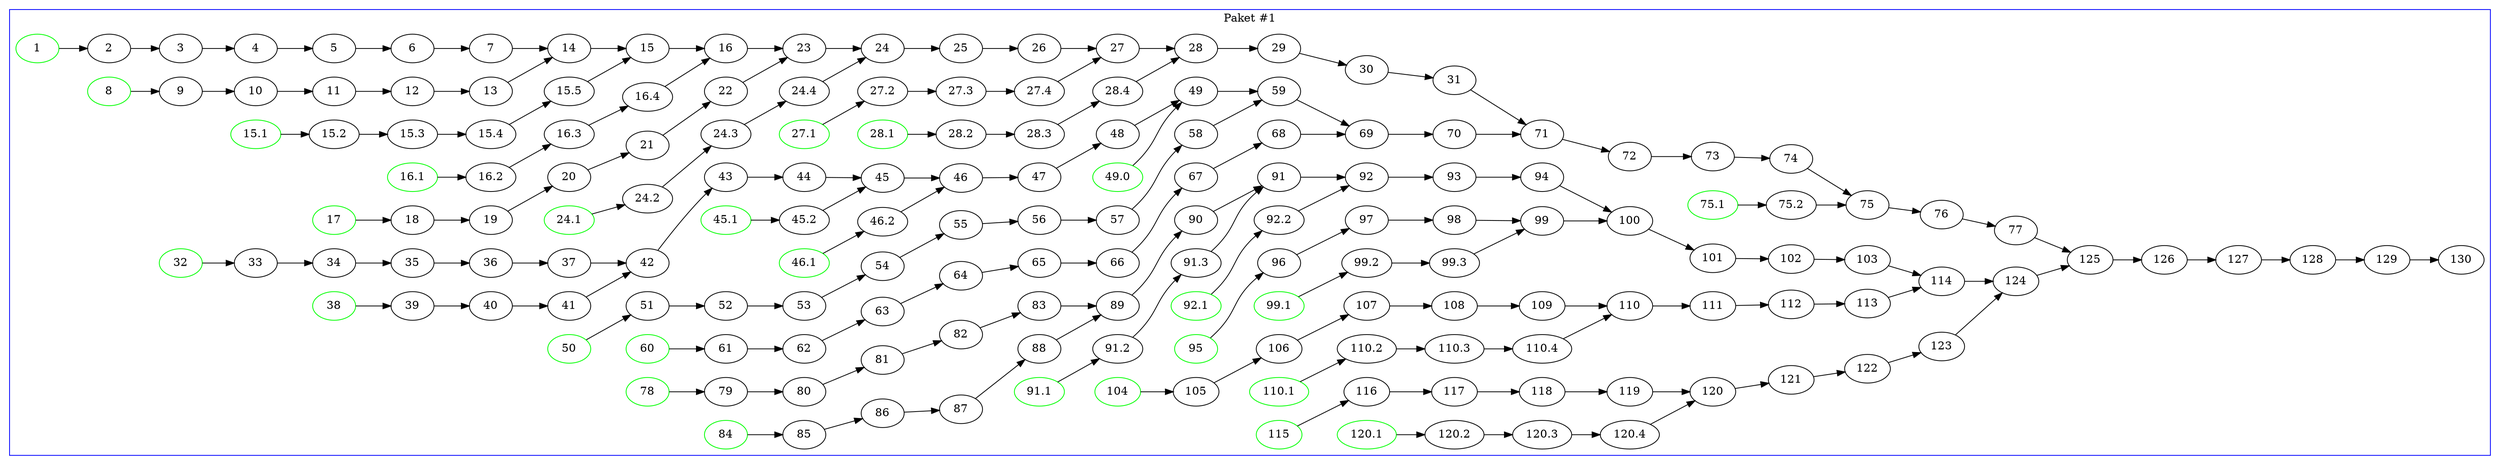 digraph paket1 {
    rankdir=LR
    
1 [color=green];
8 [color=green];
15.1 [color=green];
16.1 [color=green];
17 [color=green];
24.1 [color=green];
27.1 [color=green];
28.1 [color=green];
32 [color=green];
38 [color=green];
45.1 [color=green];
46.1 [color=green];
49.0 [color=green];
50 [color=green];
60 [color=green];
75.1 [color=green];
78 [color=green];
84 [color=green];
91.1 [color=green];
92.1 [color=green];
95 [color=green];
99.1 [color=green];
104 [color=green];
110.1 [color=green];
115 [color=green];
120.1 [color=green];

    subgraph cluster_1 {
        label = "Paket #1"
        color = blue

        1 -> 2 -> 3 -> 4 -> 5 -> 6 -> 7 -> 14;
        8 -> 9 -> 10 -> 11 -> 12 -> 13 -> 14 -> 15;
        15.1 -> 15.2 -> 15.3 -> 15.4 -> 15.5 -> 15 -> 16;
        16.1 -> 16.2 -> 16.3 -> 16.4 -> 16 -> 23;
        17 -> 18 -> 19 -> 20 -> 21 -> 22 -> 23 -> 24;
        24.1 -> 24.2 -> 24.3 -> 24.4 -> 24 -> 25 -> 26 -> 27;
        27.1 -> 27.2 -> 27.3 -> 27.4 -> 27 -> 28;
        28.1 -> 28.2 -> 28.3 -> 28.4 -> 28 -> 29 -> 30 -> 31 -> 71;

        32 -> 33 -> 34 -> 35 -> 36 -> 37 -> 42;
        38 -> 39 -> 40 -> 41 -> 42 -> 43 -> 44 -> 45 -> 46 -> 47 -> 48 -> 49;
        45.1 -> 45.2 -> 45;
        46.1 -> 46.2 -> 46;
        49.0 -> 49 -> 59;
        50 -> 51 -> 52 -> 53 -> 54 -> 55 -> 56 -> 57 -> 58 -> 59 -> 69;
        60 -> 61 -> 62 -> 63 -> 64 -> 65 -> 66 -> 67 -> 68 -> 69 -> 70 -> 71 -> 72 -> 73 -> 74 -> 75;
        75.1 -> 75.2 -> 75 -> 76 -> 77 -> 125;

        78 -> 79 -> 80 -> 81 -> 82 -> 83 -> 89;
        84 -> 85 -> 86 -> 87 -> 88 -> 89 -> 90 -> 91;
        91.1 -> 91.2 -> 91.3 -> 91 -> 92;
        92.1 -> 92.2 -> 92 -> 93 -> 94 -> 100;
        95 -> 96 -> 97 -> 98 -> 99;
        99.1 -> 99.2 -> 99.3 -> 99 -> 100 -> 101 -> 102 -> 103 -> 114;

        104 -> 105 -> 106 -> 107 -> 108 -> 109 -> 110;
        110.1 -> 110.2 -> 110.3 -> 110.4 -> 110 -> 111 -> 112 -> 113 -> 114 -> 124;
        115 -> 116 -> 117 -> 118 -> 119 -> 120;
        120.1 -> 120.2 -> 120.3 -> 120.4 -> 120 -> 121 -> 122 -> 123 -> 124 -> 125 -> 126 -> 127 -> 128 -> 129 -> 130;
    }
}

